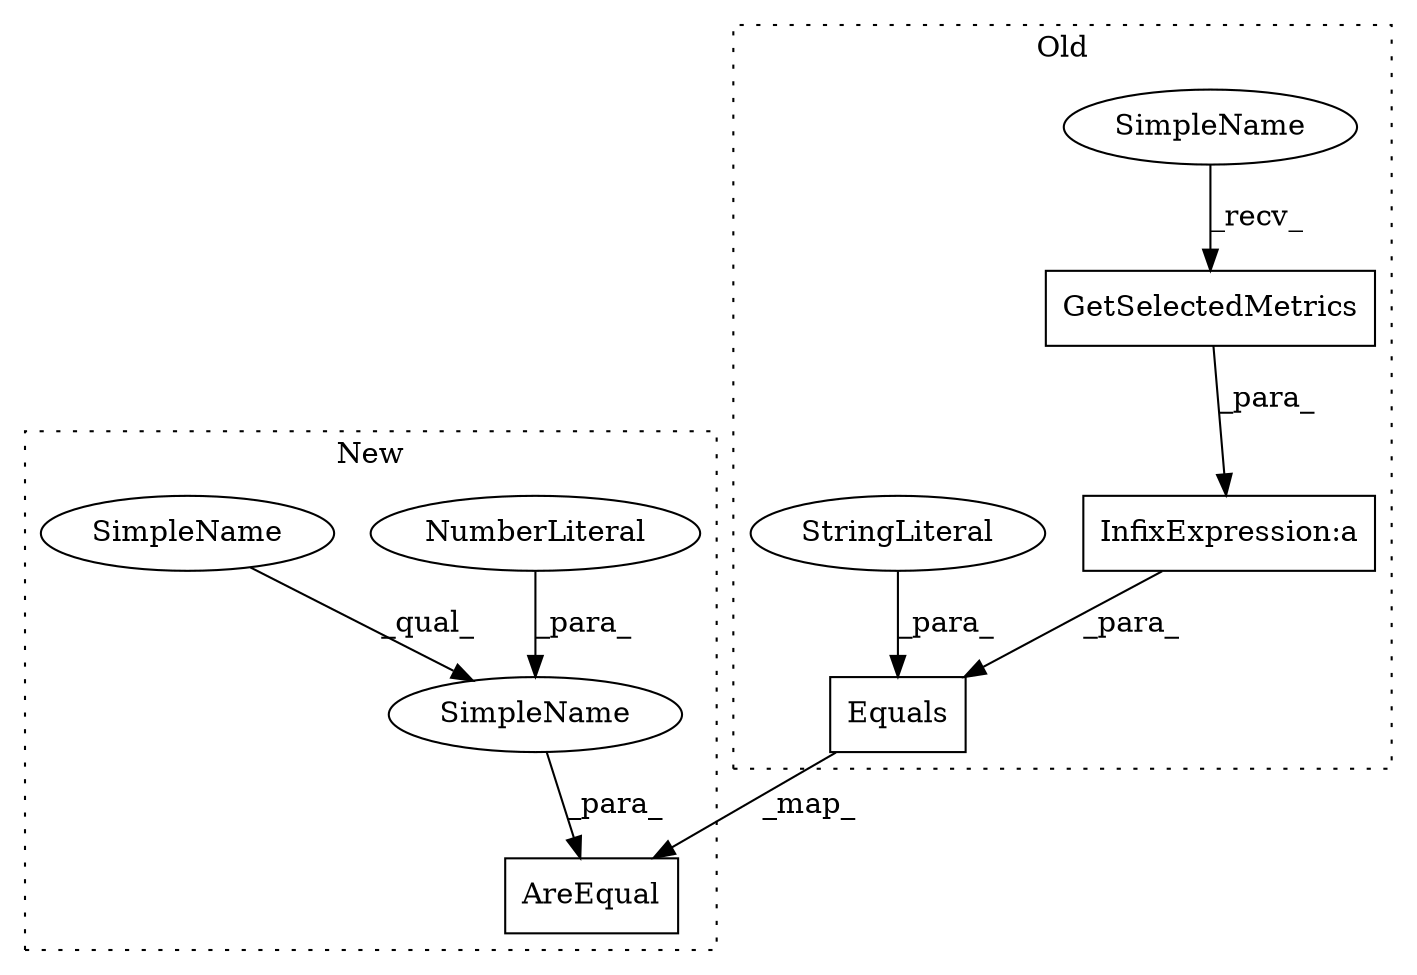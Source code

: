 digraph G {
subgraph cluster0 {
1 [label="Equals" a="32" s="1034,1084" l="7,1" shape="box"];
3 [label="GetSelectedMetrics" a="32" s="1047" l="20" shape="box"];
4 [label="InfixExpression:a" a="27" s="1067" l="-1068" shape="box"];
5 [label="SimpleName" a="42" s="1041" l="5" shape="ellipse"];
8 [label="StringLiteral" a="45" s="1076" l="8" shape="ellipse"];
label = "Old";
style="dotted";
}
subgraph cluster1 {
2 [label="AreEqual" a="32" s="992,1048" l="-993,1" shape="box"];
6 [label="SimpleName" a="42" s="1032,1047" l="14,1" shape="ellipse"];
7 [label="NumberLiteral" a="34" s="1046" l="1" shape="ellipse"];
9 [label="SimpleName" a="42" s="1032" l="13" shape="ellipse"];
label = "New";
style="dotted";
}
1 -> 2 [label="_map_"];
3 -> 4 [label="_para_"];
4 -> 1 [label="_para_"];
5 -> 3 [label="_recv_"];
6 -> 2 [label="_para_"];
7 -> 6 [label="_para_"];
8 -> 1 [label="_para_"];
9 -> 6 [label="_qual_"];
}